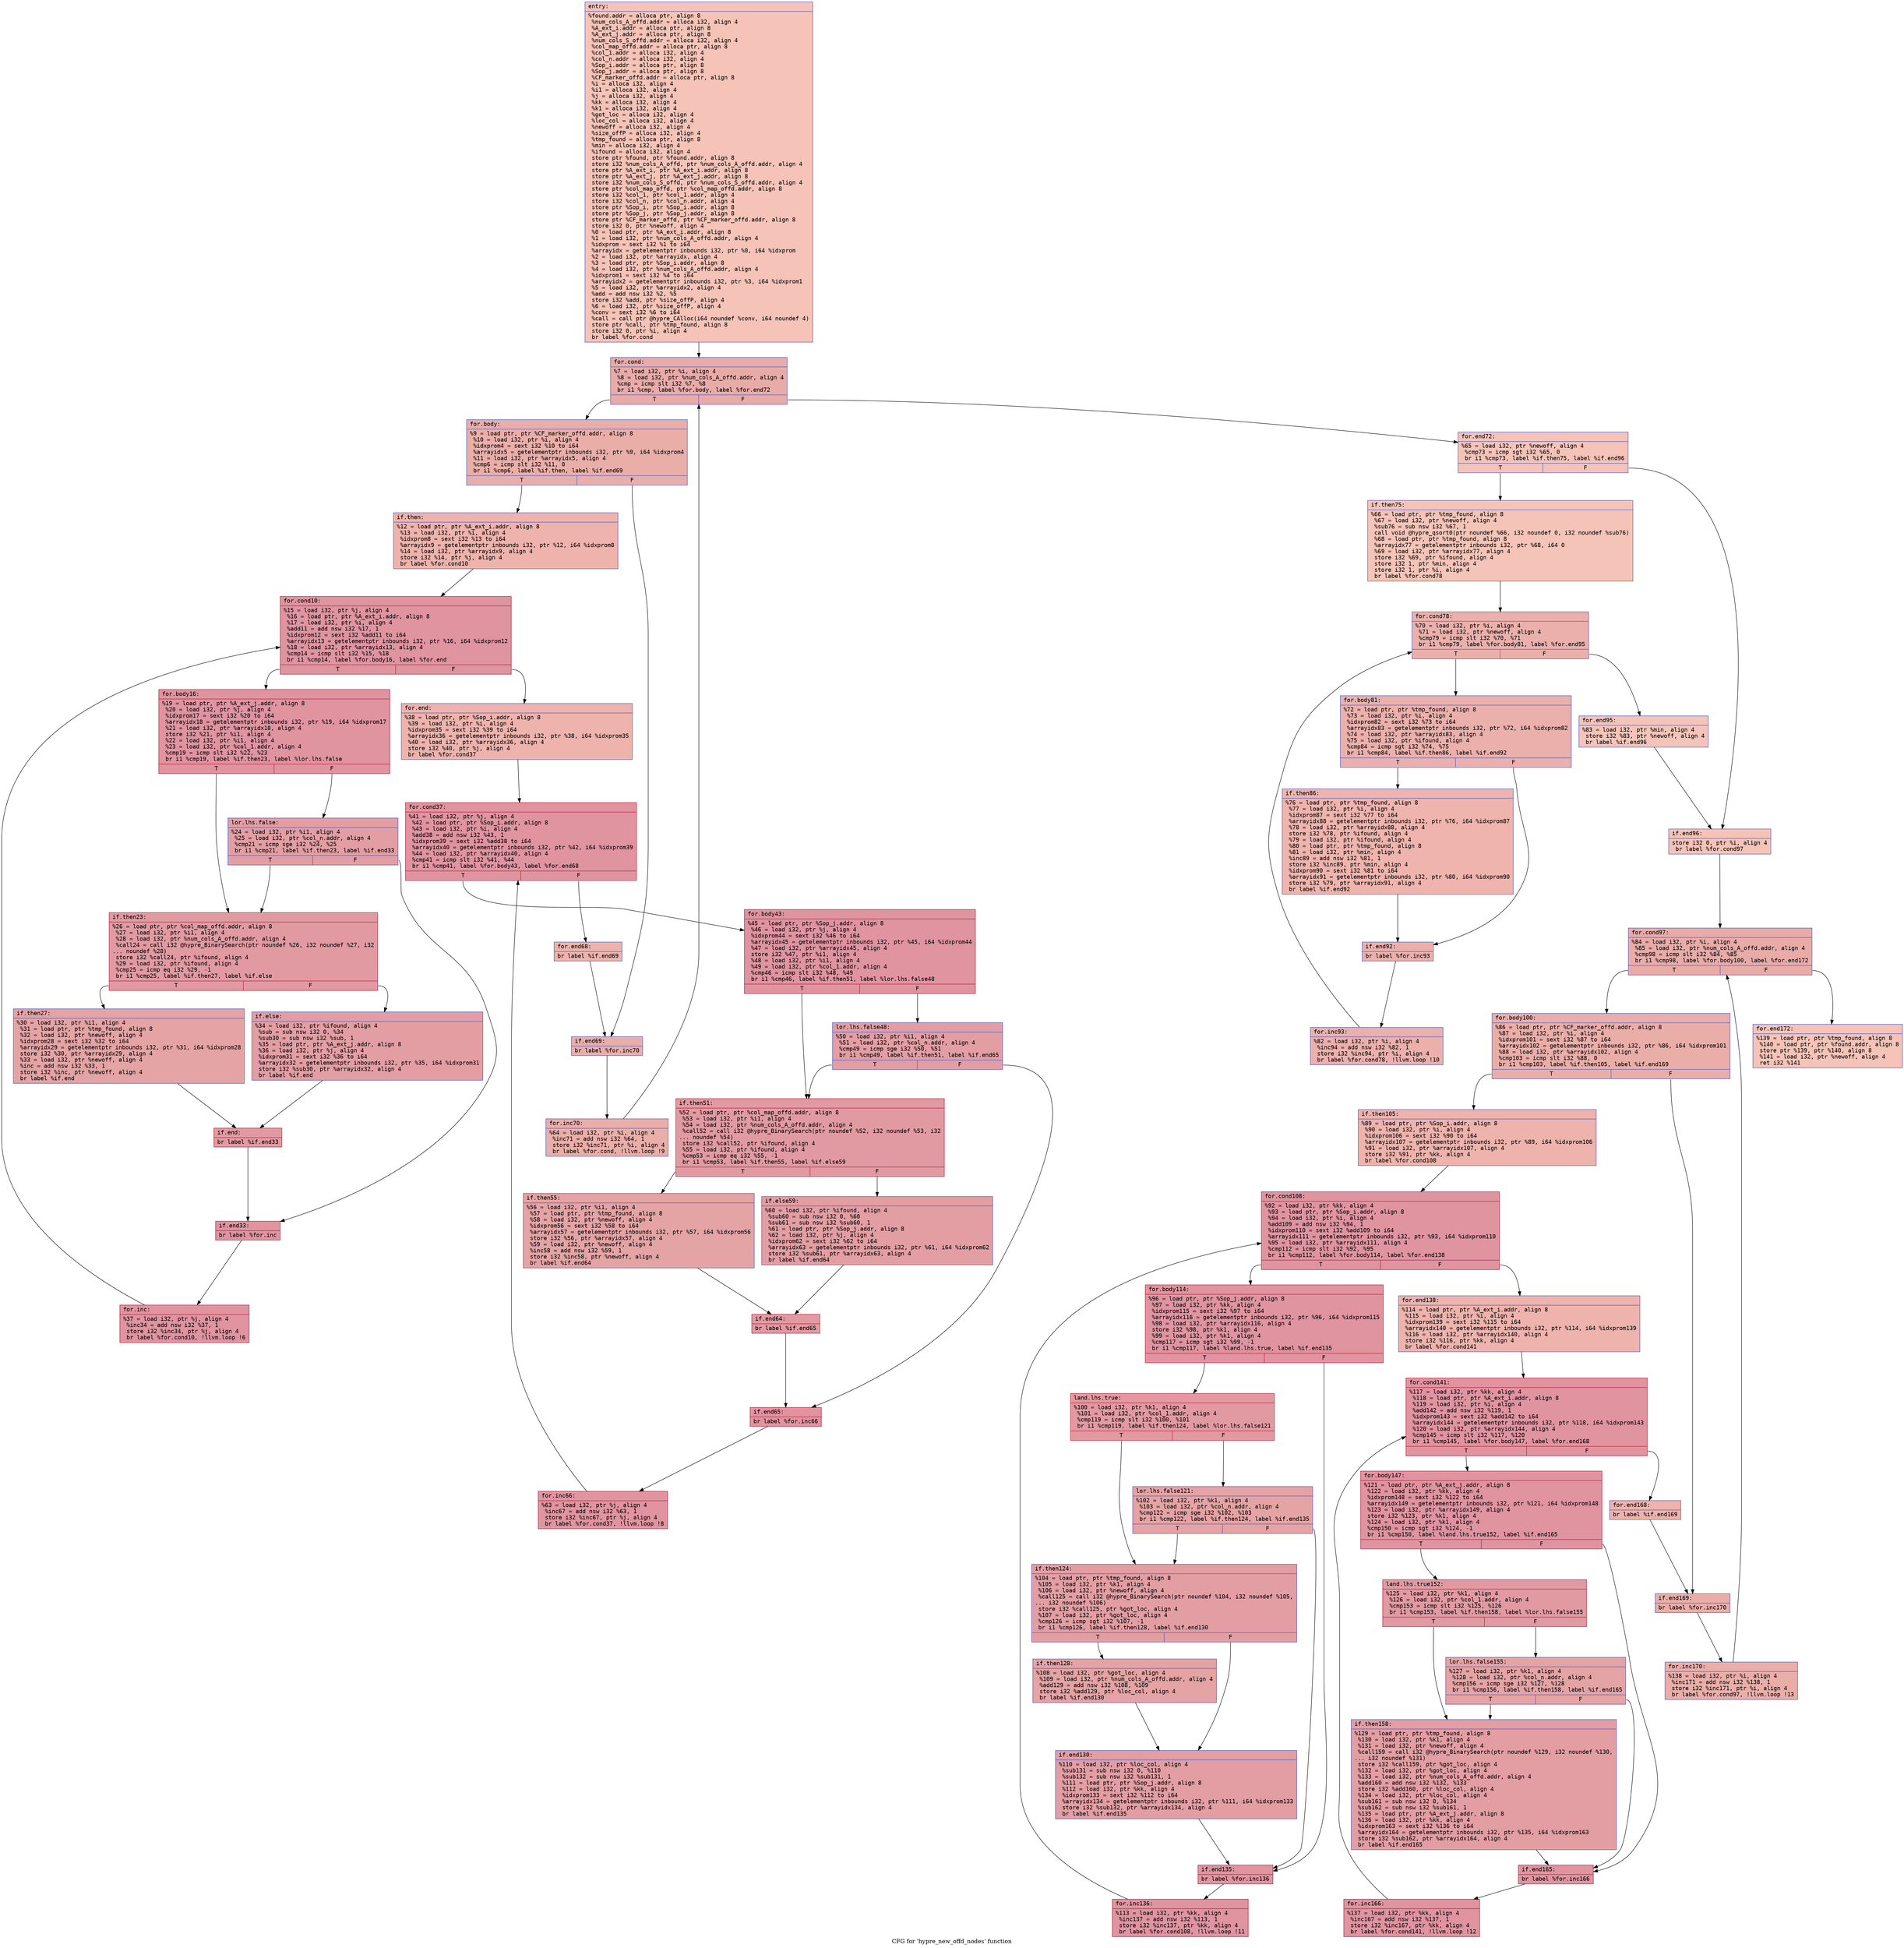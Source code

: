 digraph "CFG for 'hypre_new_offd_nodes' function" {
	label="CFG for 'hypre_new_offd_nodes' function";

	Node0x558fa7022180 [shape=record,color="#3d50c3ff", style=filled, fillcolor="#e8765c70" fontname="Courier",label="{entry:\l|  %found.addr = alloca ptr, align 8\l  %num_cols_A_offd.addr = alloca i32, align 4\l  %A_ext_i.addr = alloca ptr, align 8\l  %A_ext_j.addr = alloca ptr, align 8\l  %num_cols_S_offd.addr = alloca i32, align 4\l  %col_map_offd.addr = alloca ptr, align 8\l  %col_1.addr = alloca i32, align 4\l  %col_n.addr = alloca i32, align 4\l  %Sop_i.addr = alloca ptr, align 8\l  %Sop_j.addr = alloca ptr, align 8\l  %CF_marker_offd.addr = alloca ptr, align 8\l  %i = alloca i32, align 4\l  %i1 = alloca i32, align 4\l  %j = alloca i32, align 4\l  %kk = alloca i32, align 4\l  %k1 = alloca i32, align 4\l  %got_loc = alloca i32, align 4\l  %loc_col = alloca i32, align 4\l  %newoff = alloca i32, align 4\l  %size_offP = alloca i32, align 4\l  %tmp_found = alloca ptr, align 8\l  %min = alloca i32, align 4\l  %ifound = alloca i32, align 4\l  store ptr %found, ptr %found.addr, align 8\l  store i32 %num_cols_A_offd, ptr %num_cols_A_offd.addr, align 4\l  store ptr %A_ext_i, ptr %A_ext_i.addr, align 8\l  store ptr %A_ext_j, ptr %A_ext_j.addr, align 8\l  store i32 %num_cols_S_offd, ptr %num_cols_S_offd.addr, align 4\l  store ptr %col_map_offd, ptr %col_map_offd.addr, align 8\l  store i32 %col_1, ptr %col_1.addr, align 4\l  store i32 %col_n, ptr %col_n.addr, align 4\l  store ptr %Sop_i, ptr %Sop_i.addr, align 8\l  store ptr %Sop_j, ptr %Sop_j.addr, align 8\l  store ptr %CF_marker_offd, ptr %CF_marker_offd.addr, align 8\l  store i32 0, ptr %newoff, align 4\l  %0 = load ptr, ptr %A_ext_i.addr, align 8\l  %1 = load i32, ptr %num_cols_A_offd.addr, align 4\l  %idxprom = sext i32 %1 to i64\l  %arrayidx = getelementptr inbounds i32, ptr %0, i64 %idxprom\l  %2 = load i32, ptr %arrayidx, align 4\l  %3 = load ptr, ptr %Sop_i.addr, align 8\l  %4 = load i32, ptr %num_cols_A_offd.addr, align 4\l  %idxprom1 = sext i32 %4 to i64\l  %arrayidx2 = getelementptr inbounds i32, ptr %3, i64 %idxprom1\l  %5 = load i32, ptr %arrayidx2, align 4\l  %add = add nsw i32 %2, %5\l  store i32 %add, ptr %size_offP, align 4\l  %6 = load i32, ptr %size_offP, align 4\l  %conv = sext i32 %6 to i64\l  %call = call ptr @hypre_CAlloc(i64 noundef %conv, i64 noundef 4)\l  store ptr %call, ptr %tmp_found, align 8\l  store i32 0, ptr %i, align 4\l  br label %for.cond\l}"];
	Node0x558fa7022180 -> Node0x558fa70256a0[tooltip="entry -> for.cond\nProbability 100.00%" ];
	Node0x558fa70256a0 [shape=record,color="#3d50c3ff", style=filled, fillcolor="#cc403a70" fontname="Courier",label="{for.cond:\l|  %7 = load i32, ptr %i, align 4\l  %8 = load i32, ptr %num_cols_A_offd.addr, align 4\l  %cmp = icmp slt i32 %7, %8\l  br i1 %cmp, label %for.body, label %for.end72\l|{<s0>T|<s1>F}}"];
	Node0x558fa70256a0:s0 -> Node0x558fa70258c0[tooltip="for.cond -> for.body\nProbability 96.88%" ];
	Node0x558fa70256a0:s1 -> Node0x558fa7025910[tooltip="for.cond -> for.end72\nProbability 3.12%" ];
	Node0x558fa70258c0 [shape=record,color="#3d50c3ff", style=filled, fillcolor="#d0473d70" fontname="Courier",label="{for.body:\l|  %9 = load ptr, ptr %CF_marker_offd.addr, align 8\l  %10 = load i32, ptr %i, align 4\l  %idxprom4 = sext i32 %10 to i64\l  %arrayidx5 = getelementptr inbounds i32, ptr %9, i64 %idxprom4\l  %11 = load i32, ptr %arrayidx5, align 4\l  %cmp6 = icmp slt i32 %11, 0\l  br i1 %cmp6, label %if.then, label %if.end69\l|{<s0>T|<s1>F}}"];
	Node0x558fa70258c0:s0 -> Node0x558fa70263d0[tooltip="for.body -> if.then\nProbability 37.50%" ];
	Node0x558fa70258c0:s1 -> Node0x558fa7026440[tooltip="for.body -> if.end69\nProbability 62.50%" ];
	Node0x558fa70263d0 [shape=record,color="#3d50c3ff", style=filled, fillcolor="#d6524470" fontname="Courier",label="{if.then:\l|  %12 = load ptr, ptr %A_ext_i.addr, align 8\l  %13 = load i32, ptr %i, align 4\l  %idxprom8 = sext i32 %13 to i64\l  %arrayidx9 = getelementptr inbounds i32, ptr %12, i64 %idxprom8\l  %14 = load i32, ptr %arrayidx9, align 4\l  store i32 %14, ptr %j, align 4\l  br label %for.cond10\l}"];
	Node0x558fa70263d0 -> Node0x558fa7026900[tooltip="if.then -> for.cond10\nProbability 100.00%" ];
	Node0x558fa7026900 [shape=record,color="#b70d28ff", style=filled, fillcolor="#b70d2870" fontname="Courier",label="{for.cond10:\l|  %15 = load i32, ptr %j, align 4\l  %16 = load ptr, ptr %A_ext_i.addr, align 8\l  %17 = load i32, ptr %i, align 4\l  %add11 = add nsw i32 %17, 1\l  %idxprom12 = sext i32 %add11 to i64\l  %arrayidx13 = getelementptr inbounds i32, ptr %16, i64 %idxprom12\l  %18 = load i32, ptr %arrayidx13, align 4\l  %cmp14 = icmp slt i32 %15, %18\l  br i1 %cmp14, label %for.body16, label %for.end\l|{<s0>T|<s1>F}}"];
	Node0x558fa7026900:s0 -> Node0x558fa7026ec0[tooltip="for.cond10 -> for.body16\nProbability 96.88%" ];
	Node0x558fa7026900:s1 -> Node0x558fa7026f40[tooltip="for.cond10 -> for.end\nProbability 3.12%" ];
	Node0x558fa7026ec0 [shape=record,color="#b70d28ff", style=filled, fillcolor="#b70d2870" fontname="Courier",label="{for.body16:\l|  %19 = load ptr, ptr %A_ext_j.addr, align 8\l  %20 = load i32, ptr %j, align 4\l  %idxprom17 = sext i32 %20 to i64\l  %arrayidx18 = getelementptr inbounds i32, ptr %19, i64 %idxprom17\l  %21 = load i32, ptr %arrayidx18, align 4\l  store i32 %21, ptr %i1, align 4\l  %22 = load i32, ptr %i1, align 4\l  %23 = load i32, ptr %col_1.addr, align 4\l  %cmp19 = icmp slt i32 %22, %23\l  br i1 %cmp19, label %if.then23, label %lor.lhs.false\l|{<s0>T|<s1>F}}"];
	Node0x558fa7026ec0:s0 -> Node0x558fa70275a0[tooltip="for.body16 -> if.then23\nProbability 50.00%" ];
	Node0x558fa7026ec0:s1 -> Node0x558fa7027620[tooltip="for.body16 -> lor.lhs.false\nProbability 50.00%" ];
	Node0x558fa7027620 [shape=record,color="#3d50c3ff", style=filled, fillcolor="#be242e70" fontname="Courier",label="{lor.lhs.false:\l|  %24 = load i32, ptr %i1, align 4\l  %25 = load i32, ptr %col_n.addr, align 4\l  %cmp21 = icmp sge i32 %24, %25\l  br i1 %cmp21, label %if.then23, label %if.end33\l|{<s0>T|<s1>F}}"];
	Node0x558fa7027620:s0 -> Node0x558fa70275a0[tooltip="lor.lhs.false -> if.then23\nProbability 50.00%" ];
	Node0x558fa7027620:s1 -> Node0x558fa7027900[tooltip="lor.lhs.false -> if.end33\nProbability 50.00%" ];
	Node0x558fa70275a0 [shape=record,color="#b70d28ff", style=filled, fillcolor="#bb1b2c70" fontname="Courier",label="{if.then23:\l|  %26 = load ptr, ptr %col_map_offd.addr, align 8\l  %27 = load i32, ptr %i1, align 4\l  %28 = load i32, ptr %num_cols_A_offd.addr, align 4\l  %call24 = call i32 @hypre_BinarySearch(ptr noundef %26, i32 noundef %27, i32\l... noundef %28)\l  store i32 %call24, ptr %ifound, align 4\l  %29 = load i32, ptr %ifound, align 4\l  %cmp25 = icmp eq i32 %29, -1\l  br i1 %cmp25, label %if.then27, label %if.else\l|{<s0>T|<s1>F}}"];
	Node0x558fa70275a0:s0 -> Node0x558fa7027ef0[tooltip="if.then23 -> if.then27\nProbability 37.50%" ];
	Node0x558fa70275a0:s1 -> Node0x558fa7027f40[tooltip="if.then23 -> if.else\nProbability 62.50%" ];
	Node0x558fa7027ef0 [shape=record,color="#3d50c3ff", style=filled, fillcolor="#c32e3170" fontname="Courier",label="{if.then27:\l|  %30 = load i32, ptr %i1, align 4\l  %31 = load ptr, ptr %tmp_found, align 8\l  %32 = load i32, ptr %newoff, align 4\l  %idxprom28 = sext i32 %32 to i64\l  %arrayidx29 = getelementptr inbounds i32, ptr %31, i64 %idxprom28\l  store i32 %30, ptr %arrayidx29, align 4\l  %33 = load i32, ptr %newoff, align 4\l  %inc = add nsw i32 %33, 1\l  store i32 %inc, ptr %newoff, align 4\l  br label %if.end\l}"];
	Node0x558fa7027ef0 -> Node0x558fa7028590[tooltip="if.then27 -> if.end\nProbability 100.00%" ];
	Node0x558fa7027f40 [shape=record,color="#3d50c3ff", style=filled, fillcolor="#be242e70" fontname="Courier",label="{if.else:\l|  %34 = load i32, ptr %ifound, align 4\l  %sub = sub nsw i32 0, %34\l  %sub30 = sub nsw i32 %sub, 1\l  %35 = load ptr, ptr %A_ext_j.addr, align 8\l  %36 = load i32, ptr %j, align 4\l  %idxprom31 = sext i32 %36 to i64\l  %arrayidx32 = getelementptr inbounds i32, ptr %35, i64 %idxprom31\l  store i32 %sub30, ptr %arrayidx32, align 4\l  br label %if.end\l}"];
	Node0x558fa7027f40 -> Node0x558fa7028590[tooltip="if.else -> if.end\nProbability 100.00%" ];
	Node0x558fa7028590 [shape=record,color="#b70d28ff", style=filled, fillcolor="#bb1b2c70" fontname="Courier",label="{if.end:\l|  br label %if.end33\l}"];
	Node0x558fa7028590 -> Node0x558fa7027900[tooltip="if.end -> if.end33\nProbability 100.00%" ];
	Node0x558fa7027900 [shape=record,color="#b70d28ff", style=filled, fillcolor="#b70d2870" fontname="Courier",label="{if.end33:\l|  br label %for.inc\l}"];
	Node0x558fa7027900 -> Node0x558fa7028c40[tooltip="if.end33 -> for.inc\nProbability 100.00%" ];
	Node0x558fa7028c40 [shape=record,color="#b70d28ff", style=filled, fillcolor="#b70d2870" fontname="Courier",label="{for.inc:\l|  %37 = load i32, ptr %j, align 4\l  %inc34 = add nsw i32 %37, 1\l  store i32 %inc34, ptr %j, align 4\l  br label %for.cond10, !llvm.loop !6\l}"];
	Node0x558fa7028c40 -> Node0x558fa7026900[tooltip="for.inc -> for.cond10\nProbability 100.00%" ];
	Node0x558fa7026f40 [shape=record,color="#3d50c3ff", style=filled, fillcolor="#d6524470" fontname="Courier",label="{for.end:\l|  %38 = load ptr, ptr %Sop_i.addr, align 8\l  %39 = load i32, ptr %i, align 4\l  %idxprom35 = sext i32 %39 to i64\l  %arrayidx36 = getelementptr inbounds i32, ptr %38, i64 %idxprom35\l  %40 = load i32, ptr %arrayidx36, align 4\l  store i32 %40, ptr %j, align 4\l  br label %for.cond37\l}"];
	Node0x558fa7026f40 -> Node0x558fa7029440[tooltip="for.end -> for.cond37\nProbability 100.00%" ];
	Node0x558fa7029440 [shape=record,color="#b70d28ff", style=filled, fillcolor="#b70d2870" fontname="Courier",label="{for.cond37:\l|  %41 = load i32, ptr %j, align 4\l  %42 = load ptr, ptr %Sop_i.addr, align 8\l  %43 = load i32, ptr %i, align 4\l  %add38 = add nsw i32 %43, 1\l  %idxprom39 = sext i32 %add38 to i64\l  %arrayidx40 = getelementptr inbounds i32, ptr %42, i64 %idxprom39\l  %44 = load i32, ptr %arrayidx40, align 4\l  %cmp41 = icmp slt i32 %41, %44\l  br i1 %cmp41, label %for.body43, label %for.end68\l|{<s0>T|<s1>F}}"];
	Node0x558fa7029440:s0 -> Node0x558fa7029a00[tooltip="for.cond37 -> for.body43\nProbability 96.88%" ];
	Node0x558fa7029440:s1 -> Node0x558fa7029a80[tooltip="for.cond37 -> for.end68\nProbability 3.12%" ];
	Node0x558fa7029a00 [shape=record,color="#b70d28ff", style=filled, fillcolor="#b70d2870" fontname="Courier",label="{for.body43:\l|  %45 = load ptr, ptr %Sop_j.addr, align 8\l  %46 = load i32, ptr %j, align 4\l  %idxprom44 = sext i32 %46 to i64\l  %arrayidx45 = getelementptr inbounds i32, ptr %45, i64 %idxprom44\l  %47 = load i32, ptr %arrayidx45, align 4\l  store i32 %47, ptr %i1, align 4\l  %48 = load i32, ptr %i1, align 4\l  %49 = load i32, ptr %col_1.addr, align 4\l  %cmp46 = icmp slt i32 %48, %49\l  br i1 %cmp46, label %if.then51, label %lor.lhs.false48\l|{<s0>T|<s1>F}}"];
	Node0x558fa7029a00:s0 -> Node0x558fa702a900[tooltip="for.body43 -> if.then51\nProbability 50.00%" ];
	Node0x558fa7029a00:s1 -> Node0x558fa702a980[tooltip="for.body43 -> lor.lhs.false48\nProbability 50.00%" ];
	Node0x558fa702a980 [shape=record,color="#3d50c3ff", style=filled, fillcolor="#be242e70" fontname="Courier",label="{lor.lhs.false48:\l|  %50 = load i32, ptr %i1, align 4\l  %51 = load i32, ptr %col_n.addr, align 4\l  %cmp49 = icmp sge i32 %50, %51\l  br i1 %cmp49, label %if.then51, label %if.end65\l|{<s0>T|<s1>F}}"];
	Node0x558fa702a980:s0 -> Node0x558fa702a900[tooltip="lor.lhs.false48 -> if.then51\nProbability 50.00%" ];
	Node0x558fa702a980:s1 -> Node0x558fa702ac90[tooltip="lor.lhs.false48 -> if.end65\nProbability 50.00%" ];
	Node0x558fa702a900 [shape=record,color="#b70d28ff", style=filled, fillcolor="#bb1b2c70" fontname="Courier",label="{if.then51:\l|  %52 = load ptr, ptr %col_map_offd.addr, align 8\l  %53 = load i32, ptr %i1, align 4\l  %54 = load i32, ptr %num_cols_A_offd.addr, align 4\l  %call52 = call i32 @hypre_BinarySearch(ptr noundef %52, i32 noundef %53, i32\l... noundef %54)\l  store i32 %call52, ptr %ifound, align 4\l  %55 = load i32, ptr %ifound, align 4\l  %cmp53 = icmp eq i32 %55, -1\l  br i1 %cmp53, label %if.then55, label %if.else59\l|{<s0>T|<s1>F}}"];
	Node0x558fa702a900:s0 -> Node0x558fa7026280[tooltip="if.then51 -> if.then55\nProbability 37.50%" ];
	Node0x558fa702a900:s1 -> Node0x558fa70262d0[tooltip="if.then51 -> if.else59\nProbability 62.50%" ];
	Node0x558fa7026280 [shape=record,color="#3d50c3ff", style=filled, fillcolor="#c32e3170" fontname="Courier",label="{if.then55:\l|  %56 = load i32, ptr %i1, align 4\l  %57 = load ptr, ptr %tmp_found, align 8\l  %58 = load i32, ptr %newoff, align 4\l  %idxprom56 = sext i32 %58 to i64\l  %arrayidx57 = getelementptr inbounds i32, ptr %57, i64 %idxprom56\l  store i32 %56, ptr %arrayidx57, align 4\l  %59 = load i32, ptr %newoff, align 4\l  %inc58 = add nsw i32 %59, 1\l  store i32 %inc58, ptr %newoff, align 4\l  br label %if.end64\l}"];
	Node0x558fa7026280 -> Node0x558fa702be60[tooltip="if.then55 -> if.end64\nProbability 100.00%" ];
	Node0x558fa70262d0 [shape=record,color="#3d50c3ff", style=filled, fillcolor="#be242e70" fontname="Courier",label="{if.else59:\l|  %60 = load i32, ptr %ifound, align 4\l  %sub60 = sub nsw i32 0, %60\l  %sub61 = sub nsw i32 %sub60, 1\l  %61 = load ptr, ptr %Sop_j.addr, align 8\l  %62 = load i32, ptr %j, align 4\l  %idxprom62 = sext i32 %62 to i64\l  %arrayidx63 = getelementptr inbounds i32, ptr %61, i64 %idxprom62\l  store i32 %sub61, ptr %arrayidx63, align 4\l  br label %if.end64\l}"];
	Node0x558fa70262d0 -> Node0x558fa702be60[tooltip="if.else59 -> if.end64\nProbability 100.00%" ];
	Node0x558fa702be60 [shape=record,color="#b70d28ff", style=filled, fillcolor="#bb1b2c70" fontname="Courier",label="{if.end64:\l|  br label %if.end65\l}"];
	Node0x558fa702be60 -> Node0x558fa702ac90[tooltip="if.end64 -> if.end65\nProbability 100.00%" ];
	Node0x558fa702ac90 [shape=record,color="#b70d28ff", style=filled, fillcolor="#b70d2870" fontname="Courier",label="{if.end65:\l|  br label %for.inc66\l}"];
	Node0x558fa702ac90 -> Node0x558fa702c520[tooltip="if.end65 -> for.inc66\nProbability 100.00%" ];
	Node0x558fa702c520 [shape=record,color="#b70d28ff", style=filled, fillcolor="#b70d2870" fontname="Courier",label="{for.inc66:\l|  %63 = load i32, ptr %j, align 4\l  %inc67 = add nsw i32 %63, 1\l  store i32 %inc67, ptr %j, align 4\l  br label %for.cond37, !llvm.loop !8\l}"];
	Node0x558fa702c520 -> Node0x558fa7029440[tooltip="for.inc66 -> for.cond37\nProbability 100.00%" ];
	Node0x558fa7029a80 [shape=record,color="#3d50c3ff", style=filled, fillcolor="#d6524470" fontname="Courier",label="{for.end68:\l|  br label %if.end69\l}"];
	Node0x558fa7029a80 -> Node0x558fa7026440[tooltip="for.end68 -> if.end69\nProbability 100.00%" ];
	Node0x558fa7026440 [shape=record,color="#3d50c3ff", style=filled, fillcolor="#d0473d70" fontname="Courier",label="{if.end69:\l|  br label %for.inc70\l}"];
	Node0x558fa7026440 -> Node0x558fa702ca10[tooltip="if.end69 -> for.inc70\nProbability 100.00%" ];
	Node0x558fa702ca10 [shape=record,color="#3d50c3ff", style=filled, fillcolor="#d0473d70" fontname="Courier",label="{for.inc70:\l|  %64 = load i32, ptr %i, align 4\l  %inc71 = add nsw i32 %64, 1\l  store i32 %inc71, ptr %i, align 4\l  br label %for.cond, !llvm.loop !9\l}"];
	Node0x558fa702ca10 -> Node0x558fa70256a0[tooltip="for.inc70 -> for.cond\nProbability 100.00%" ];
	Node0x558fa7025910 [shape=record,color="#3d50c3ff", style=filled, fillcolor="#e8765c70" fontname="Courier",label="{for.end72:\l|  %65 = load i32, ptr %newoff, align 4\l  %cmp73 = icmp sgt i32 %65, 0\l  br i1 %cmp73, label %if.then75, label %if.end96\l|{<s0>T|<s1>F}}"];
	Node0x558fa7025910:s0 -> Node0x558fa702cfc0[tooltip="for.end72 -> if.then75\nProbability 62.50%" ];
	Node0x558fa7025910:s1 -> Node0x558fa702d040[tooltip="for.end72 -> if.end96\nProbability 37.50%" ];
	Node0x558fa702cfc0 [shape=record,color="#3d50c3ff", style=filled, fillcolor="#e97a5f70" fontname="Courier",label="{if.then75:\l|  %66 = load ptr, ptr %tmp_found, align 8\l  %67 = load i32, ptr %newoff, align 4\l  %sub76 = sub nsw i32 %67, 1\l  call void @hypre_qsort0(ptr noundef %66, i32 noundef 0, i32 noundef %sub76)\l  %68 = load ptr, ptr %tmp_found, align 8\l  %arrayidx77 = getelementptr inbounds i32, ptr %68, i64 0\l  %69 = load i32, ptr %arrayidx77, align 4\l  store i32 %69, ptr %ifound, align 4\l  store i32 1, ptr %min, align 4\l  store i32 1, ptr %i, align 4\l  br label %for.cond78\l}"];
	Node0x558fa702cfc0 -> Node0x558fa702d7e0[tooltip="if.then75 -> for.cond78\nProbability 100.00%" ];
	Node0x558fa702d7e0 [shape=record,color="#3d50c3ff", style=filled, fillcolor="#d24b4070" fontname="Courier",label="{for.cond78:\l|  %70 = load i32, ptr %i, align 4\l  %71 = load i32, ptr %newoff, align 4\l  %cmp79 = icmp slt i32 %70, %71\l  br i1 %cmp79, label %for.body81, label %for.end95\l|{<s0>T|<s1>F}}"];
	Node0x558fa702d7e0:s0 -> Node0x558fa702da60[tooltip="for.cond78 -> for.body81\nProbability 96.88%" ];
	Node0x558fa702d7e0:s1 -> Node0x558fa702dae0[tooltip="for.cond78 -> for.end95\nProbability 3.12%" ];
	Node0x558fa702da60 [shape=record,color="#3d50c3ff", style=filled, fillcolor="#d24b4070" fontname="Courier",label="{for.body81:\l|  %72 = load ptr, ptr %tmp_found, align 8\l  %73 = load i32, ptr %i, align 4\l  %idxprom82 = sext i32 %73 to i64\l  %arrayidx83 = getelementptr inbounds i32, ptr %72, i64 %idxprom82\l  %74 = load i32, ptr %arrayidx83, align 4\l  %75 = load i32, ptr %ifound, align 4\l  %cmp84 = icmp sgt i32 %74, %75\l  br i1 %cmp84, label %if.then86, label %if.end92\l|{<s0>T|<s1>F}}"];
	Node0x558fa702da60:s0 -> Node0x558fa702e010[tooltip="for.body81 -> if.then86\nProbability 50.00%" ];
	Node0x558fa702da60:s1 -> Node0x558fa702e090[tooltip="for.body81 -> if.end92\nProbability 50.00%" ];
	Node0x558fa702e010 [shape=record,color="#3d50c3ff", style=filled, fillcolor="#d8564670" fontname="Courier",label="{if.then86:\l|  %76 = load ptr, ptr %tmp_found, align 8\l  %77 = load i32, ptr %i, align 4\l  %idxprom87 = sext i32 %77 to i64\l  %arrayidx88 = getelementptr inbounds i32, ptr %76, i64 %idxprom87\l  %78 = load i32, ptr %arrayidx88, align 4\l  store i32 %78, ptr %ifound, align 4\l  %79 = load i32, ptr %ifound, align 4\l  %80 = load ptr, ptr %tmp_found, align 8\l  %81 = load i32, ptr %min, align 4\l  %inc89 = add nsw i32 %81, 1\l  store i32 %inc89, ptr %min, align 4\l  %idxprom90 = sext i32 %81 to i64\l  %arrayidx91 = getelementptr inbounds i32, ptr %80, i64 %idxprom90\l  store i32 %79, ptr %arrayidx91, align 4\l  br label %if.end92\l}"];
	Node0x558fa702e010 -> Node0x558fa702e090[tooltip="if.then86 -> if.end92\nProbability 100.00%" ];
	Node0x558fa702e090 [shape=record,color="#3d50c3ff", style=filled, fillcolor="#d24b4070" fontname="Courier",label="{if.end92:\l|  br label %for.inc93\l}"];
	Node0x558fa702e090 -> Node0x558fa702eaa0[tooltip="if.end92 -> for.inc93\nProbability 100.00%" ];
	Node0x558fa702eaa0 [shape=record,color="#3d50c3ff", style=filled, fillcolor="#d24b4070" fontname="Courier",label="{for.inc93:\l|  %82 = load i32, ptr %i, align 4\l  %inc94 = add nsw i32 %82, 1\l  store i32 %inc94, ptr %i, align 4\l  br label %for.cond78, !llvm.loop !10\l}"];
	Node0x558fa702eaa0 -> Node0x558fa702d7e0[tooltip="for.inc93 -> for.cond78\nProbability 100.00%" ];
	Node0x558fa702dae0 [shape=record,color="#3d50c3ff", style=filled, fillcolor="#e97a5f70" fontname="Courier",label="{for.end95:\l|  %83 = load i32, ptr %min, align 4\l  store i32 %83, ptr %newoff, align 4\l  br label %if.end96\l}"];
	Node0x558fa702dae0 -> Node0x558fa702d040[tooltip="for.end95 -> if.end96\nProbability 100.00%" ];
	Node0x558fa702d040 [shape=record,color="#3d50c3ff", style=filled, fillcolor="#e8765c70" fontname="Courier",label="{if.end96:\l|  store i32 0, ptr %i, align 4\l  br label %for.cond97\l}"];
	Node0x558fa702d040 -> Node0x558fa702f150[tooltip="if.end96 -> for.cond97\nProbability 100.00%" ];
	Node0x558fa702f150 [shape=record,color="#3d50c3ff", style=filled, fillcolor="#cc403a70" fontname="Courier",label="{for.cond97:\l|  %84 = load i32, ptr %i, align 4\l  %85 = load i32, ptr %num_cols_A_offd.addr, align 4\l  %cmp98 = icmp slt i32 %84, %85\l  br i1 %cmp98, label %for.body100, label %for.end172\l|{<s0>T|<s1>F}}"];
	Node0x558fa702f150:s0 -> Node0x558fa702f450[tooltip="for.cond97 -> for.body100\nProbability 96.88%" ];
	Node0x558fa702f150:s1 -> Node0x558fa702f4a0[tooltip="for.cond97 -> for.end172\nProbability 3.12%" ];
	Node0x558fa702f450 [shape=record,color="#3d50c3ff", style=filled, fillcolor="#d0473d70" fontname="Courier",label="{for.body100:\l|  %86 = load ptr, ptr %CF_marker_offd.addr, align 8\l  %87 = load i32, ptr %i, align 4\l  %idxprom101 = sext i32 %87 to i64\l  %arrayidx102 = getelementptr inbounds i32, ptr %86, i64 %idxprom101\l  %88 = load i32, ptr %arrayidx102, align 4\l  %cmp103 = icmp slt i32 %88, 0\l  br i1 %cmp103, label %if.then105, label %if.end169\l|{<s0>T|<s1>F}}"];
	Node0x558fa702f450:s0 -> Node0x558fa702f940[tooltip="for.body100 -> if.then105\nProbability 37.50%" ];
	Node0x558fa702f450:s1 -> Node0x558fa702f9c0[tooltip="for.body100 -> if.end169\nProbability 62.50%" ];
	Node0x558fa702f940 [shape=record,color="#3d50c3ff", style=filled, fillcolor="#d6524470" fontname="Courier",label="{if.then105:\l|  %89 = load ptr, ptr %Sop_i.addr, align 8\l  %90 = load i32, ptr %i, align 4\l  %idxprom106 = sext i32 %90 to i64\l  %arrayidx107 = getelementptr inbounds i32, ptr %89, i64 %idxprom106\l  %91 = load i32, ptr %arrayidx107, align 4\l  store i32 %91, ptr %kk, align 4\l  br label %for.cond108\l}"];
	Node0x558fa702f940 -> Node0x558fa702fe80[tooltip="if.then105 -> for.cond108\nProbability 100.00%" ];
	Node0x558fa702fe80 [shape=record,color="#b70d28ff", style=filled, fillcolor="#b70d2870" fontname="Courier",label="{for.cond108:\l|  %92 = load i32, ptr %kk, align 4\l  %93 = load ptr, ptr %Sop_i.addr, align 8\l  %94 = load i32, ptr %i, align 4\l  %add109 = add nsw i32 %94, 1\l  %idxprom110 = sext i32 %add109 to i64\l  %arrayidx111 = getelementptr inbounds i32, ptr %93, i64 %idxprom110\l  %95 = load i32, ptr %arrayidx111, align 4\l  %cmp112 = icmp slt i32 %92, %95\l  br i1 %cmp112, label %for.body114, label %for.end138\l|{<s0>T|<s1>F}}"];
	Node0x558fa702fe80:s0 -> Node0x558fa7029f50[tooltip="for.cond108 -> for.body114\nProbability 96.88%" ];
	Node0x558fa702fe80:s1 -> Node0x558fa7029fd0[tooltip="for.cond108 -> for.end138\nProbability 3.12%" ];
	Node0x558fa7029f50 [shape=record,color="#b70d28ff", style=filled, fillcolor="#b70d2870" fontname="Courier",label="{for.body114:\l|  %96 = load ptr, ptr %Sop_j.addr, align 8\l  %97 = load i32, ptr %kk, align 4\l  %idxprom115 = sext i32 %97 to i64\l  %arrayidx116 = getelementptr inbounds i32, ptr %96, i64 %idxprom115\l  %98 = load i32, ptr %arrayidx116, align 4\l  store i32 %98, ptr %k1, align 4\l  %99 = load i32, ptr %k1, align 4\l  %cmp117 = icmp sgt i32 %99, -1\l  br i1 %cmp117, label %land.lhs.true, label %if.end135\l|{<s0>T|<s1>F}}"];
	Node0x558fa7029f50:s0 -> Node0x558fa702a5c0[tooltip="for.body114 -> land.lhs.true\nProbability 62.50%" ];
	Node0x558fa7029f50:s1 -> Node0x558fa702a640[tooltip="for.body114 -> if.end135\nProbability 37.50%" ];
	Node0x558fa702a5c0 [shape=record,color="#b70d28ff", style=filled, fillcolor="#bb1b2c70" fontname="Courier",label="{land.lhs.true:\l|  %100 = load i32, ptr %k1, align 4\l  %101 = load i32, ptr %col_1.addr, align 4\l  %cmp119 = icmp slt i32 %100, %101\l  br i1 %cmp119, label %if.then124, label %lor.lhs.false121\l|{<s0>T|<s1>F}}"];
	Node0x558fa702a5c0:s0 -> Node0x558fa7031610[tooltip="land.lhs.true -> if.then124\nProbability 50.00%" ];
	Node0x558fa702a5c0:s1 -> Node0x558fa70316c0[tooltip="land.lhs.true -> lor.lhs.false121\nProbability 50.00%" ];
	Node0x558fa70316c0 [shape=record,color="#3d50c3ff", style=filled, fillcolor="#c32e3170" fontname="Courier",label="{lor.lhs.false121:\l|  %102 = load i32, ptr %k1, align 4\l  %103 = load i32, ptr %col_n.addr, align 4\l  %cmp122 = icmp sge i32 %102, %103\l  br i1 %cmp122, label %if.then124, label %if.end135\l|{<s0>T|<s1>F}}"];
	Node0x558fa70316c0:s0 -> Node0x558fa7031610[tooltip="lor.lhs.false121 -> if.then124\nProbability 50.00%" ];
	Node0x558fa70316c0:s1 -> Node0x558fa702a640[tooltip="lor.lhs.false121 -> if.end135\nProbability 50.00%" ];
	Node0x558fa7031610 [shape=record,color="#3d50c3ff", style=filled, fillcolor="#be242e70" fontname="Courier",label="{if.then124:\l|  %104 = load ptr, ptr %tmp_found, align 8\l  %105 = load i32, ptr %k1, align 4\l  %106 = load i32, ptr %newoff, align 4\l  %call125 = call i32 @hypre_BinarySearch(ptr noundef %104, i32 noundef %105,\l... i32 noundef %106)\l  store i32 %call125, ptr %got_loc, align 4\l  %107 = load i32, ptr %got_loc, align 4\l  %cmp126 = icmp sgt i32 %107, -1\l  br i1 %cmp126, label %if.then128, label %if.end130\l|{<s0>T|<s1>F}}"];
	Node0x558fa7031610:s0 -> Node0x558fa7031ea0[tooltip="if.then124 -> if.then128\nProbability 62.50%" ];
	Node0x558fa7031610:s1 -> Node0x558fa7031ef0[tooltip="if.then124 -> if.end130\nProbability 37.50%" ];
	Node0x558fa7031ea0 [shape=record,color="#3d50c3ff", style=filled, fillcolor="#c32e3170" fontname="Courier",label="{if.then128:\l|  %108 = load i32, ptr %got_loc, align 4\l  %109 = load i32, ptr %num_cols_A_offd.addr, align 4\l  %add129 = add nsw i32 %108, %109\l  store i32 %add129, ptr %loc_col, align 4\l  br label %if.end130\l}"];
	Node0x558fa7031ea0 -> Node0x558fa7031ef0[tooltip="if.then128 -> if.end130\nProbability 100.00%" ];
	Node0x558fa7031ef0 [shape=record,color="#3d50c3ff", style=filled, fillcolor="#be242e70" fontname="Courier",label="{if.end130:\l|  %110 = load i32, ptr %loc_col, align 4\l  %sub131 = sub nsw i32 0, %110\l  %sub132 = sub nsw i32 %sub131, 1\l  %111 = load ptr, ptr %Sop_j.addr, align 8\l  %112 = load i32, ptr %kk, align 4\l  %idxprom133 = sext i32 %112 to i64\l  %arrayidx134 = getelementptr inbounds i32, ptr %111, i64 %idxprom133\l  store i32 %sub132, ptr %arrayidx134, align 4\l  br label %if.end135\l}"];
	Node0x558fa7031ef0 -> Node0x558fa702a640[tooltip="if.end130 -> if.end135\nProbability 100.00%" ];
	Node0x558fa702a640 [shape=record,color="#b70d28ff", style=filled, fillcolor="#b70d2870" fontname="Courier",label="{if.end135:\l|  br label %for.inc136\l}"];
	Node0x558fa702a640 -> Node0x558fa7032810[tooltip="if.end135 -> for.inc136\nProbability 100.00%" ];
	Node0x558fa7032810 [shape=record,color="#b70d28ff", style=filled, fillcolor="#b70d2870" fontname="Courier",label="{for.inc136:\l|  %113 = load i32, ptr %kk, align 4\l  %inc137 = add nsw i32 %113, 1\l  store i32 %inc137, ptr %kk, align 4\l  br label %for.cond108, !llvm.loop !11\l}"];
	Node0x558fa7032810 -> Node0x558fa702fe80[tooltip="for.inc136 -> for.cond108\nProbability 100.00%" ];
	Node0x558fa7029fd0 [shape=record,color="#3d50c3ff", style=filled, fillcolor="#d6524470" fontname="Courier",label="{for.end138:\l|  %114 = load ptr, ptr %A_ext_i.addr, align 8\l  %115 = load i32, ptr %i, align 4\l  %idxprom139 = sext i32 %115 to i64\l  %arrayidx140 = getelementptr inbounds i32, ptr %114, i64 %idxprom139\l  %116 = load i32, ptr %arrayidx140, align 4\l  store i32 %116, ptr %kk, align 4\l  br label %for.cond141\l}"];
	Node0x558fa7029fd0 -> Node0x558fa7033020[tooltip="for.end138 -> for.cond141\nProbability 100.00%" ];
	Node0x558fa7033020 [shape=record,color="#b70d28ff", style=filled, fillcolor="#b70d2870" fontname="Courier",label="{for.cond141:\l|  %117 = load i32, ptr %kk, align 4\l  %118 = load ptr, ptr %A_ext_i.addr, align 8\l  %119 = load i32, ptr %i, align 4\l  %add142 = add nsw i32 %119, 1\l  %idxprom143 = sext i32 %add142 to i64\l  %arrayidx144 = getelementptr inbounds i32, ptr %118, i64 %idxprom143\l  %120 = load i32, ptr %arrayidx144, align 4\l  %cmp145 = icmp slt i32 %117, %120\l  br i1 %cmp145, label %for.body147, label %for.end168\l|{<s0>T|<s1>F}}"];
	Node0x558fa7033020:s0 -> Node0x558fa70335e0[tooltip="for.cond141 -> for.body147\nProbability 96.88%" ];
	Node0x558fa7033020:s1 -> Node0x558fa7033660[tooltip="for.cond141 -> for.end168\nProbability 3.12%" ];
	Node0x558fa70335e0 [shape=record,color="#b70d28ff", style=filled, fillcolor="#b70d2870" fontname="Courier",label="{for.body147:\l|  %121 = load ptr, ptr %A_ext_j.addr, align 8\l  %122 = load i32, ptr %kk, align 4\l  %idxprom148 = sext i32 %122 to i64\l  %arrayidx149 = getelementptr inbounds i32, ptr %121, i64 %idxprom148\l  %123 = load i32, ptr %arrayidx149, align 4\l  store i32 %123, ptr %k1, align 4\l  %124 = load i32, ptr %k1, align 4\l  %cmp150 = icmp sgt i32 %124, -1\l  br i1 %cmp150, label %land.lhs.true152, label %if.end165\l|{<s0>T|<s1>F}}"];
	Node0x558fa70335e0:s0 -> Node0x558fa7033c80[tooltip="for.body147 -> land.lhs.true152\nProbability 62.50%" ];
	Node0x558fa70335e0:s1 -> Node0x558fa7033d20[tooltip="for.body147 -> if.end165\nProbability 37.50%" ];
	Node0x558fa7033c80 [shape=record,color="#b70d28ff", style=filled, fillcolor="#bb1b2c70" fontname="Courier",label="{land.lhs.true152:\l|  %125 = load i32, ptr %k1, align 4\l  %126 = load i32, ptr %col_1.addr, align 4\l  %cmp153 = icmp slt i32 %125, %126\l  br i1 %cmp153, label %if.then158, label %lor.lhs.false155\l|{<s0>T|<s1>F}}"];
	Node0x558fa7033c80:s0 -> Node0x558fa7034010[tooltip="land.lhs.true152 -> if.then158\nProbability 50.00%" ];
	Node0x558fa7033c80:s1 -> Node0x558fa7034090[tooltip="land.lhs.true152 -> lor.lhs.false155\nProbability 50.00%" ];
	Node0x558fa7034090 [shape=record,color="#3d50c3ff", style=filled, fillcolor="#c32e3170" fontname="Courier",label="{lor.lhs.false155:\l|  %127 = load i32, ptr %k1, align 4\l  %128 = load i32, ptr %col_n.addr, align 4\l  %cmp156 = icmp sge i32 %127, %128\l  br i1 %cmp156, label %if.then158, label %if.end165\l|{<s0>T|<s1>F}}"];
	Node0x558fa7034090:s0 -> Node0x558fa7034010[tooltip="lor.lhs.false155 -> if.then158\nProbability 50.00%" ];
	Node0x558fa7034090:s1 -> Node0x558fa7033d20[tooltip="lor.lhs.false155 -> if.end165\nProbability 50.00%" ];
	Node0x558fa7034010 [shape=record,color="#3d50c3ff", style=filled, fillcolor="#be242e70" fontname="Courier",label="{if.then158:\l|  %129 = load ptr, ptr %tmp_found, align 8\l  %130 = load i32, ptr %k1, align 4\l  %131 = load i32, ptr %newoff, align 4\l  %call159 = call i32 @hypre_BinarySearch(ptr noundef %129, i32 noundef %130,\l... i32 noundef %131)\l  store i32 %call159, ptr %got_loc, align 4\l  %132 = load i32, ptr %got_loc, align 4\l  %133 = load i32, ptr %num_cols_A_offd.addr, align 4\l  %add160 = add nsw i32 %132, %133\l  store i32 %add160, ptr %loc_col, align 4\l  %134 = load i32, ptr %loc_col, align 4\l  %sub161 = sub nsw i32 0, %134\l  %sub162 = sub nsw i32 %sub161, 1\l  %135 = load ptr, ptr %A_ext_j.addr, align 8\l  %136 = load i32, ptr %kk, align 4\l  %idxprom163 = sext i32 %136 to i64\l  %arrayidx164 = getelementptr inbounds i32, ptr %135, i64 %idxprom163\l  store i32 %sub162, ptr %arrayidx164, align 4\l  br label %if.end165\l}"];
	Node0x558fa7034010 -> Node0x558fa7033d20[tooltip="if.then158 -> if.end165\nProbability 100.00%" ];
	Node0x558fa7033d20 [shape=record,color="#b70d28ff", style=filled, fillcolor="#b70d2870" fontname="Courier",label="{if.end165:\l|  br label %for.inc166\l}"];
	Node0x558fa7033d20 -> Node0x558fa702b0b0[tooltip="if.end165 -> for.inc166\nProbability 100.00%" ];
	Node0x558fa702b0b0 [shape=record,color="#b70d28ff", style=filled, fillcolor="#b70d2870" fontname="Courier",label="{for.inc166:\l|  %137 = load i32, ptr %kk, align 4\l  %inc167 = add nsw i32 %137, 1\l  store i32 %inc167, ptr %kk, align 4\l  br label %for.cond141, !llvm.loop !12\l}"];
	Node0x558fa702b0b0 -> Node0x558fa7033020[tooltip="for.inc166 -> for.cond141\nProbability 100.00%" ];
	Node0x558fa7033660 [shape=record,color="#3d50c3ff", style=filled, fillcolor="#d6524470" fontname="Courier",label="{for.end168:\l|  br label %if.end169\l}"];
	Node0x558fa7033660 -> Node0x558fa702f9c0[tooltip="for.end168 -> if.end169\nProbability 100.00%" ];
	Node0x558fa702f9c0 [shape=record,color="#3d50c3ff", style=filled, fillcolor="#d0473d70" fontname="Courier",label="{if.end169:\l|  br label %for.inc170\l}"];
	Node0x558fa702f9c0 -> Node0x558fa702b5a0[tooltip="if.end169 -> for.inc170\nProbability 100.00%" ];
	Node0x558fa702b5a0 [shape=record,color="#3d50c3ff", style=filled, fillcolor="#d0473d70" fontname="Courier",label="{for.inc170:\l|  %138 = load i32, ptr %i, align 4\l  %inc171 = add nsw i32 %138, 1\l  store i32 %inc171, ptr %i, align 4\l  br label %for.cond97, !llvm.loop !13\l}"];
	Node0x558fa702b5a0 -> Node0x558fa702f150[tooltip="for.inc170 -> for.cond97\nProbability 100.00%" ];
	Node0x558fa702f4a0 [shape=record,color="#3d50c3ff", style=filled, fillcolor="#e8765c70" fontname="Courier",label="{for.end172:\l|  %139 = load ptr, ptr %tmp_found, align 8\l  %140 = load ptr, ptr %found.addr, align 8\l  store ptr %139, ptr %140, align 8\l  %141 = load i32, ptr %newoff, align 4\l  ret i32 %141\l}"];
}
